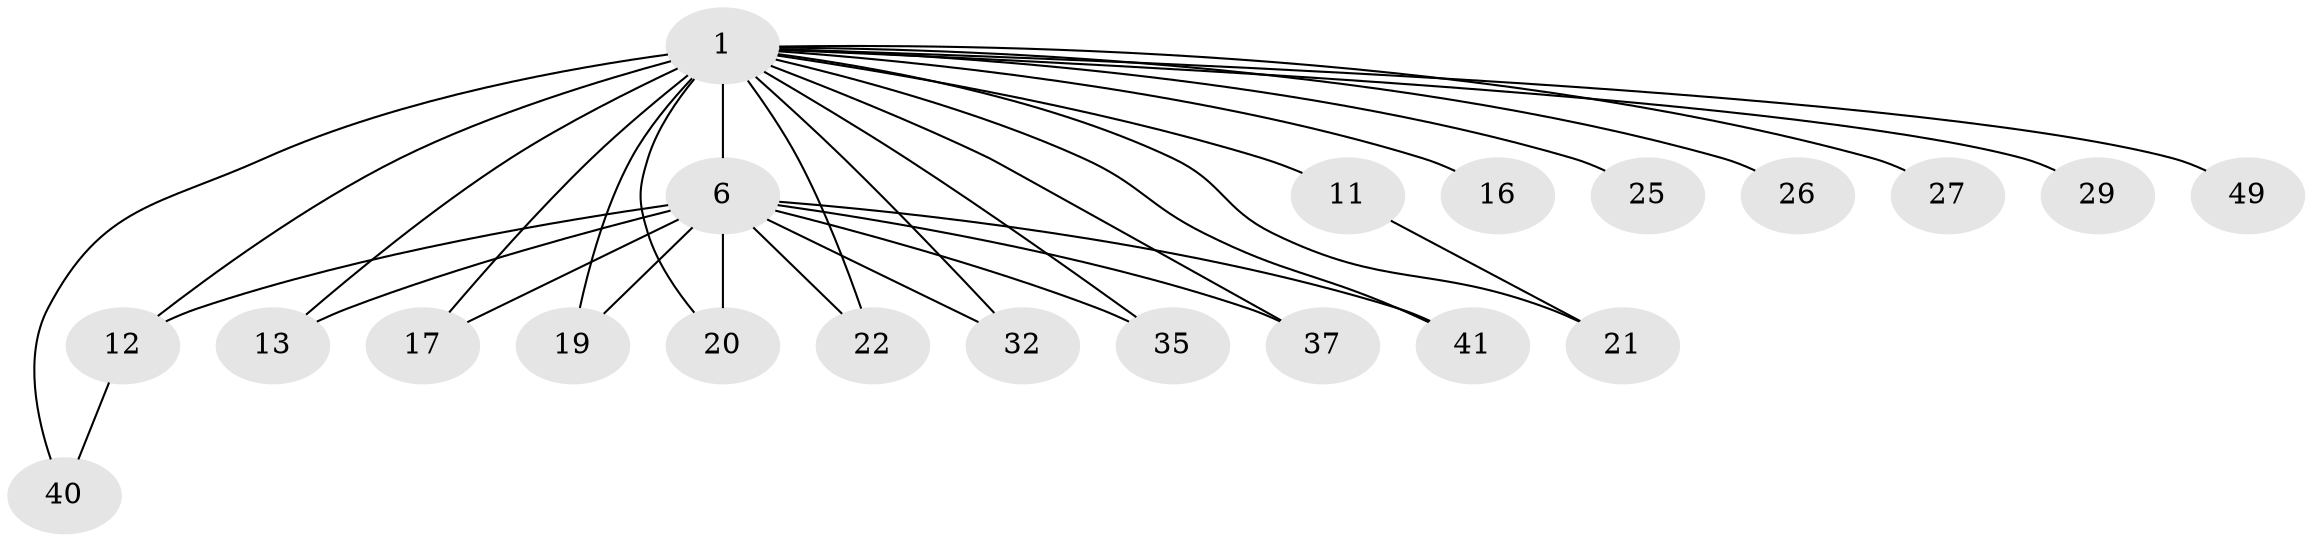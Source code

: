 // original degree distribution, {14: 0.014084507042253521, 17: 0.014084507042253521, 27: 0.014084507042253521, 16: 0.056338028169014086, 20: 0.014084507042253521, 22: 0.014084507042253521, 12: 0.014084507042253521, 4: 0.056338028169014086, 7: 0.014084507042253521, 3: 0.18309859154929578, 6: 0.014084507042253521, 2: 0.5633802816901409, 5: 0.028169014084507043}
// Generated by graph-tools (version 1.1) at 2025/17/03/04/25 18:17:53]
// undirected, 21 vertices, 32 edges
graph export_dot {
graph [start="1"]
  node [color=gray90,style=filled];
  1 [super="+36+2"];
  6 [super="+51+24+67+55+43+54+8"];
  11;
  12 [super="+39+48"];
  13;
  16;
  17;
  19;
  20;
  21 [super="+30"];
  22 [super="+46"];
  25 [super="+38"];
  26;
  27;
  29 [super="+45"];
  32;
  35;
  37;
  40;
  41;
  49;
  1 -- 6 [weight=32];
  1 -- 21 [weight=2];
  1 -- 27 [weight=2];
  1 -- 12 [weight=8];
  1 -- 11 [weight=3];
  1 -- 13;
  1 -- 16 [weight=2];
  1 -- 17;
  1 -- 19 [weight=2];
  1 -- 20;
  1 -- 22 [weight=2];
  1 -- 25 [weight=3];
  1 -- 26 [weight=2];
  1 -- 29 [weight=5];
  1 -- 32;
  1 -- 35;
  1 -- 37;
  1 -- 40;
  1 -- 41;
  1 -- 49 [weight=2];
  6 -- 37;
  6 -- 13 [weight=2];
  6 -- 20;
  6 -- 32;
  6 -- 35;
  6 -- 41;
  6 -- 12 [weight=2];
  6 -- 17;
  6 -- 19;
  6 -- 22;
  11 -- 21;
  12 -- 40;
}
